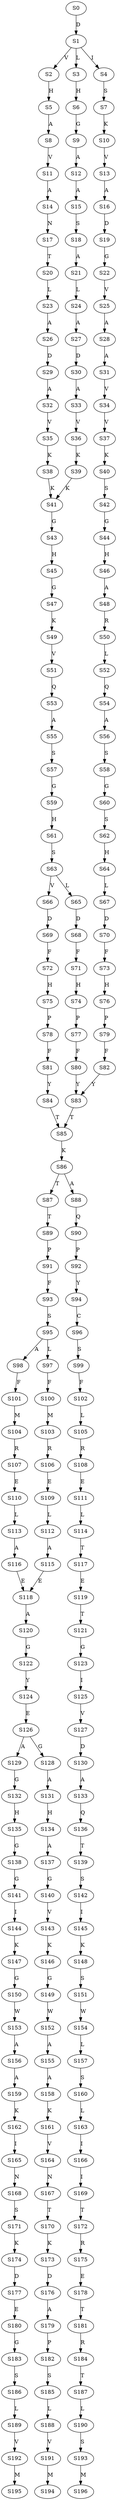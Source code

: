 strict digraph  {
	S0 -> S1 [ label = D ];
	S1 -> S2 [ label = V ];
	S1 -> S3 [ label = L ];
	S1 -> S4 [ label = I ];
	S2 -> S5 [ label = H ];
	S3 -> S6 [ label = H ];
	S4 -> S7 [ label = S ];
	S5 -> S8 [ label = A ];
	S6 -> S9 [ label = G ];
	S7 -> S10 [ label = K ];
	S8 -> S11 [ label = V ];
	S9 -> S12 [ label = A ];
	S10 -> S13 [ label = V ];
	S11 -> S14 [ label = A ];
	S12 -> S15 [ label = A ];
	S13 -> S16 [ label = A ];
	S14 -> S17 [ label = N ];
	S15 -> S18 [ label = S ];
	S16 -> S19 [ label = D ];
	S17 -> S20 [ label = T ];
	S18 -> S21 [ label = A ];
	S19 -> S22 [ label = G ];
	S20 -> S23 [ label = L ];
	S21 -> S24 [ label = L ];
	S22 -> S25 [ label = V ];
	S23 -> S26 [ label = A ];
	S24 -> S27 [ label = A ];
	S25 -> S28 [ label = A ];
	S26 -> S29 [ label = D ];
	S27 -> S30 [ label = D ];
	S28 -> S31 [ label = A ];
	S29 -> S32 [ label = A ];
	S30 -> S33 [ label = A ];
	S31 -> S34 [ label = V ];
	S32 -> S35 [ label = V ];
	S33 -> S36 [ label = V ];
	S34 -> S37 [ label = V ];
	S35 -> S38 [ label = K ];
	S36 -> S39 [ label = K ];
	S37 -> S40 [ label = K ];
	S38 -> S41 [ label = K ];
	S39 -> S41 [ label = K ];
	S40 -> S42 [ label = S ];
	S41 -> S43 [ label = G ];
	S42 -> S44 [ label = G ];
	S43 -> S45 [ label = H ];
	S44 -> S46 [ label = H ];
	S45 -> S47 [ label = G ];
	S46 -> S48 [ label = A ];
	S47 -> S49 [ label = K ];
	S48 -> S50 [ label = R ];
	S49 -> S51 [ label = V ];
	S50 -> S52 [ label = L ];
	S51 -> S53 [ label = Q ];
	S52 -> S54 [ label = Q ];
	S53 -> S55 [ label = A ];
	S54 -> S56 [ label = A ];
	S55 -> S57 [ label = S ];
	S56 -> S58 [ label = S ];
	S57 -> S59 [ label = G ];
	S58 -> S60 [ label = G ];
	S59 -> S61 [ label = H ];
	S60 -> S62 [ label = S ];
	S61 -> S63 [ label = S ];
	S62 -> S64 [ label = H ];
	S63 -> S65 [ label = L ];
	S63 -> S66 [ label = V ];
	S64 -> S67 [ label = L ];
	S65 -> S68 [ label = D ];
	S66 -> S69 [ label = D ];
	S67 -> S70 [ label = D ];
	S68 -> S71 [ label = F ];
	S69 -> S72 [ label = F ];
	S70 -> S73 [ label = F ];
	S71 -> S74 [ label = H ];
	S72 -> S75 [ label = H ];
	S73 -> S76 [ label = H ];
	S74 -> S77 [ label = P ];
	S75 -> S78 [ label = P ];
	S76 -> S79 [ label = P ];
	S77 -> S80 [ label = F ];
	S78 -> S81 [ label = F ];
	S79 -> S82 [ label = F ];
	S80 -> S83 [ label = Y ];
	S81 -> S84 [ label = Y ];
	S82 -> S83 [ label = Y ];
	S83 -> S85 [ label = T ];
	S84 -> S85 [ label = T ];
	S85 -> S86 [ label = K ];
	S86 -> S87 [ label = T ];
	S86 -> S88 [ label = A ];
	S87 -> S89 [ label = T ];
	S88 -> S90 [ label = Q ];
	S89 -> S91 [ label = P ];
	S90 -> S92 [ label = P ];
	S91 -> S93 [ label = F ];
	S92 -> S94 [ label = Y ];
	S93 -> S95 [ label = S ];
	S94 -> S96 [ label = C ];
	S95 -> S97 [ label = L ];
	S95 -> S98 [ label = A ];
	S96 -> S99 [ label = S ];
	S97 -> S100 [ label = F ];
	S98 -> S101 [ label = F ];
	S99 -> S102 [ label = F ];
	S100 -> S103 [ label = M ];
	S101 -> S104 [ label = M ];
	S102 -> S105 [ label = L ];
	S103 -> S106 [ label = R ];
	S104 -> S107 [ label = R ];
	S105 -> S108 [ label = R ];
	S106 -> S109 [ label = E ];
	S107 -> S110 [ label = E ];
	S108 -> S111 [ label = E ];
	S109 -> S112 [ label = L ];
	S110 -> S113 [ label = L ];
	S111 -> S114 [ label = L ];
	S112 -> S115 [ label = A ];
	S113 -> S116 [ label = A ];
	S114 -> S117 [ label = T ];
	S115 -> S118 [ label = E ];
	S116 -> S118 [ label = E ];
	S117 -> S119 [ label = E ];
	S118 -> S120 [ label = A ];
	S119 -> S121 [ label = T ];
	S120 -> S122 [ label = G ];
	S121 -> S123 [ label = G ];
	S122 -> S124 [ label = Y ];
	S123 -> S125 [ label = I ];
	S124 -> S126 [ label = E ];
	S125 -> S127 [ label = V ];
	S126 -> S128 [ label = G ];
	S126 -> S129 [ label = A ];
	S127 -> S130 [ label = D ];
	S128 -> S131 [ label = A ];
	S129 -> S132 [ label = G ];
	S130 -> S133 [ label = A ];
	S131 -> S134 [ label = H ];
	S132 -> S135 [ label = H ];
	S133 -> S136 [ label = Q ];
	S134 -> S137 [ label = A ];
	S135 -> S138 [ label = G ];
	S136 -> S139 [ label = T ];
	S137 -> S140 [ label = G ];
	S138 -> S141 [ label = G ];
	S139 -> S142 [ label = S ];
	S140 -> S143 [ label = V ];
	S141 -> S144 [ label = I ];
	S142 -> S145 [ label = I ];
	S143 -> S146 [ label = K ];
	S144 -> S147 [ label = K ];
	S145 -> S148 [ label = K ];
	S146 -> S149 [ label = G ];
	S147 -> S150 [ label = G ];
	S148 -> S151 [ label = S ];
	S149 -> S152 [ label = W ];
	S150 -> S153 [ label = W ];
	S151 -> S154 [ label = W ];
	S152 -> S155 [ label = A ];
	S153 -> S156 [ label = A ];
	S154 -> S157 [ label = L ];
	S155 -> S158 [ label = A ];
	S156 -> S159 [ label = A ];
	S157 -> S160 [ label = S ];
	S158 -> S161 [ label = K ];
	S159 -> S162 [ label = K ];
	S160 -> S163 [ label = L ];
	S161 -> S164 [ label = V ];
	S162 -> S165 [ label = I ];
	S163 -> S166 [ label = I ];
	S164 -> S167 [ label = N ];
	S165 -> S168 [ label = N ];
	S166 -> S169 [ label = I ];
	S167 -> S170 [ label = T ];
	S168 -> S171 [ label = S ];
	S169 -> S172 [ label = T ];
	S170 -> S173 [ label = K ];
	S171 -> S174 [ label = K ];
	S172 -> S175 [ label = R ];
	S173 -> S176 [ label = D ];
	S174 -> S177 [ label = D ];
	S175 -> S178 [ label = E ];
	S176 -> S179 [ label = A ];
	S177 -> S180 [ label = E ];
	S178 -> S181 [ label = T ];
	S179 -> S182 [ label = P ];
	S180 -> S183 [ label = G ];
	S181 -> S184 [ label = R ];
	S182 -> S185 [ label = S ];
	S183 -> S186 [ label = S ];
	S184 -> S187 [ label = T ];
	S185 -> S188 [ label = L ];
	S186 -> S189 [ label = L ];
	S187 -> S190 [ label = L ];
	S188 -> S191 [ label = V ];
	S189 -> S192 [ label = V ];
	S190 -> S193 [ label = S ];
	S191 -> S194 [ label = M ];
	S192 -> S195 [ label = M ];
	S193 -> S196 [ label = M ];
}
